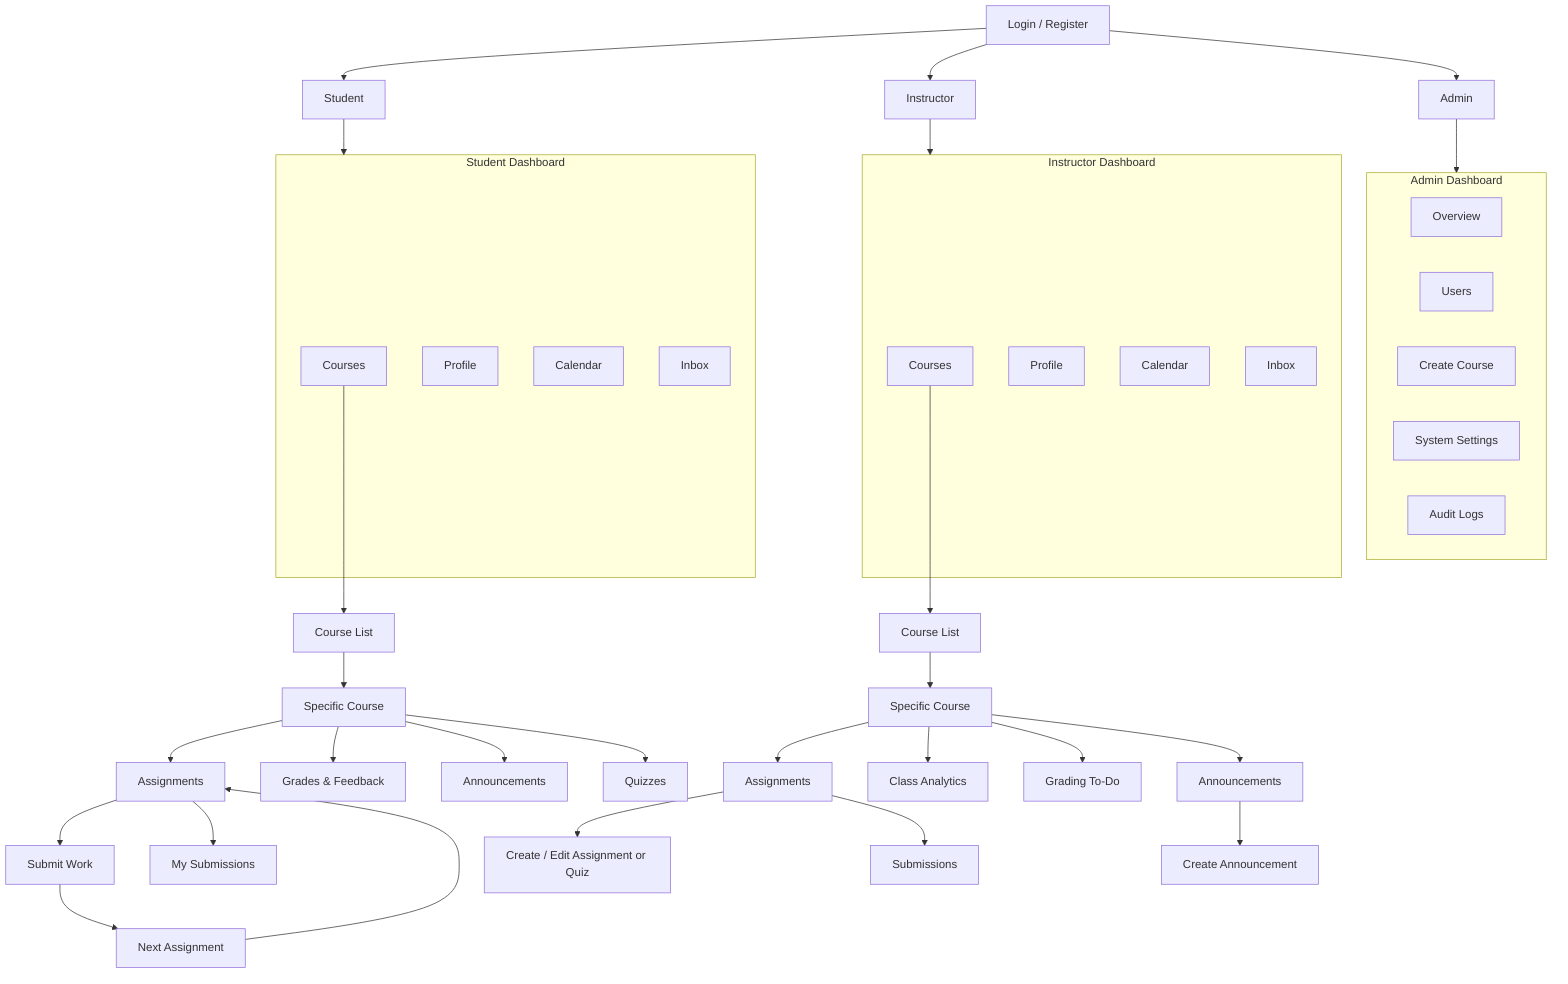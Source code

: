 ---
config:
  layout: fixed
---
flowchart TD
 subgraph STUGRAPH["Student Dashboard"]
        STUCOURSES["Courses"]
        STUPROF["Profile"]
        STUCAL["Calendar"]
        STUINBOX["Inbox"]
  end
 subgraph INSGRAPH["Instructor Dashboard"]
        INSCOURSES["Courses"]
        INSPROF["Profile"]
        INSCAL["Calendar"]
        INSINBOX["Inbox"]
  end
 subgraph ADMGRAPH["Admin Dashboard"]
        OVERVIEW["Overview"]
        USERS["Users"]
        COURSES["Create Course"]
        SETTINGS["System Settings"]
        LOGS["Audit Logs"]
  end
    LOGIN["Login / Register"] --> STU["Student"] & INS["Instructor"] & ADM["Admin"]
    STU --> STUGRAPH
    STUCOURSES --> SCDET["Course List"]
    SCDET --> STUSPE["Specific Course"]
    STUSPE --> SASSIGN["Assignments"] & SGRADES["Grades & Feedback"] & STUASS["Announcements"] & QUIZ["Quizzes"]
    SASSIGN --> SSUBMIT["Submit Work"] & SSUBS["My Submissions"]
    SSUBMIT --> NEXTHW["Next Assignment"]
    NEXTHW --> SASSIGN
    INS --> INSGRAPH
    INSCOURSES --> ICDET["Course List"]
    ICDET --> ISPE["Specific Course"]
    ISPE --> IASSIGN["Assignments"] & IANALYTICS["Class Analytics"] & IGRADING["Grading To-Do"] & IANN["Announcements"]
    IANN --> CREATEANN["Create Announcement"]
    IASSIGN --> ICREATE["Create / Edit Assignment or Quiz"] & ISUBS["Submissions"]
    ADM --> ADMGRAPH